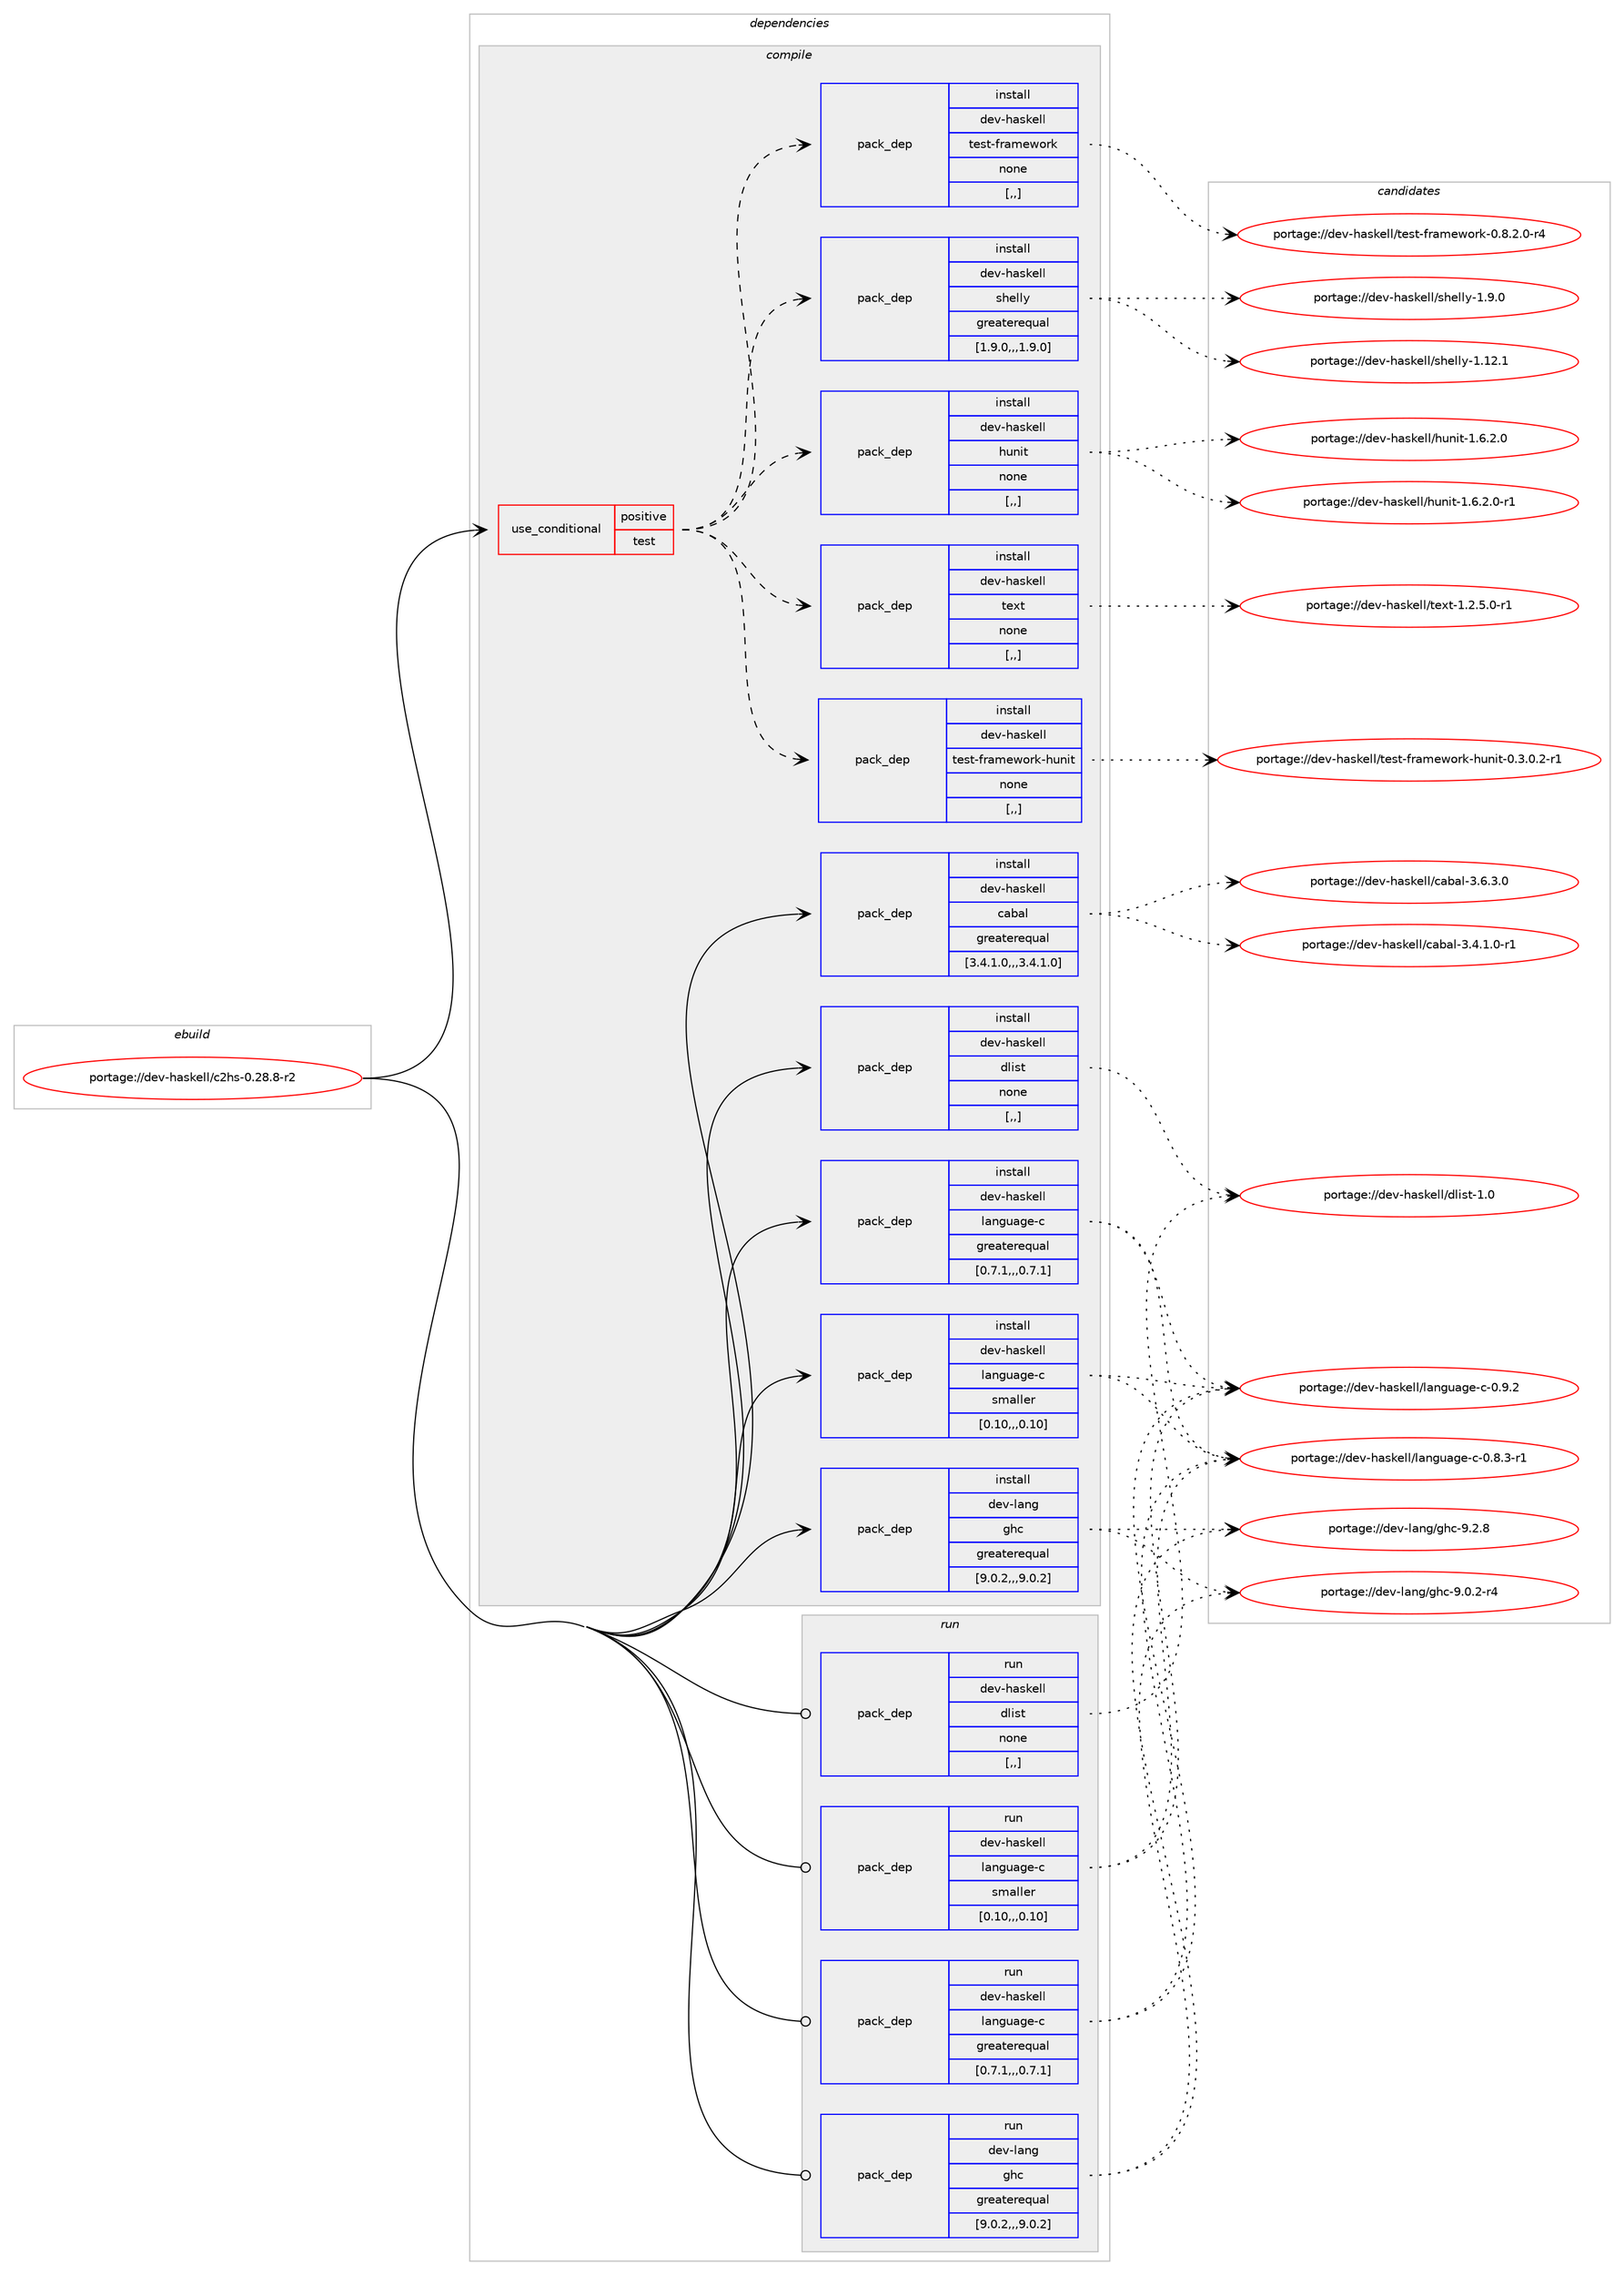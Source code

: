 digraph prolog {

# *************
# Graph options
# *************

newrank=true;
concentrate=true;
compound=true;
graph [rankdir=LR,fontname=Helvetica,fontsize=10,ranksep=1.5];#, ranksep=2.5, nodesep=0.2];
edge  [arrowhead=vee];
node  [fontname=Helvetica,fontsize=10];

# **********
# The ebuild
# **********

subgraph cluster_leftcol {
color=gray;
label=<<i>ebuild</i>>;
id [label="portage://dev-haskell/c2hs-0.28.8-r2", color=red, width=4, href="../dev-haskell/c2hs-0.28.8-r2.svg"];
}

# ****************
# The dependencies
# ****************

subgraph cluster_midcol {
color=gray;
label=<<i>dependencies</i>>;
subgraph cluster_compile {
fillcolor="#eeeeee";
style=filled;
label=<<i>compile</i>>;
subgraph cond20152 {
dependency77707 [label=<<TABLE BORDER="0" CELLBORDER="1" CELLSPACING="0" CELLPADDING="4"><TR><TD ROWSPAN="3" CELLPADDING="10">use_conditional</TD></TR><TR><TD>positive</TD></TR><TR><TD>test</TD></TR></TABLE>>, shape=none, color=red];
subgraph pack56583 {
dependency77708 [label=<<TABLE BORDER="0" CELLBORDER="1" CELLSPACING="0" CELLPADDING="4" WIDTH="220"><TR><TD ROWSPAN="6" CELLPADDING="30">pack_dep</TD></TR><TR><TD WIDTH="110">install</TD></TR><TR><TD>dev-haskell</TD></TR><TR><TD>hunit</TD></TR><TR><TD>none</TD></TR><TR><TD>[,,]</TD></TR></TABLE>>, shape=none, color=blue];
}
dependency77707:e -> dependency77708:w [weight=20,style="dashed",arrowhead="vee"];
subgraph pack56584 {
dependency77709 [label=<<TABLE BORDER="0" CELLBORDER="1" CELLSPACING="0" CELLPADDING="4" WIDTH="220"><TR><TD ROWSPAN="6" CELLPADDING="30">pack_dep</TD></TR><TR><TD WIDTH="110">install</TD></TR><TR><TD>dev-haskell</TD></TR><TR><TD>shelly</TD></TR><TR><TD>greaterequal</TD></TR><TR><TD>[1.9.0,,,1.9.0]</TD></TR></TABLE>>, shape=none, color=blue];
}
dependency77707:e -> dependency77709:w [weight=20,style="dashed",arrowhead="vee"];
subgraph pack56585 {
dependency77710 [label=<<TABLE BORDER="0" CELLBORDER="1" CELLSPACING="0" CELLPADDING="4" WIDTH="220"><TR><TD ROWSPAN="6" CELLPADDING="30">pack_dep</TD></TR><TR><TD WIDTH="110">install</TD></TR><TR><TD>dev-haskell</TD></TR><TR><TD>test-framework</TD></TR><TR><TD>none</TD></TR><TR><TD>[,,]</TD></TR></TABLE>>, shape=none, color=blue];
}
dependency77707:e -> dependency77710:w [weight=20,style="dashed",arrowhead="vee"];
subgraph pack56586 {
dependency77711 [label=<<TABLE BORDER="0" CELLBORDER="1" CELLSPACING="0" CELLPADDING="4" WIDTH="220"><TR><TD ROWSPAN="6" CELLPADDING="30">pack_dep</TD></TR><TR><TD WIDTH="110">install</TD></TR><TR><TD>dev-haskell</TD></TR><TR><TD>test-framework-hunit</TD></TR><TR><TD>none</TD></TR><TR><TD>[,,]</TD></TR></TABLE>>, shape=none, color=blue];
}
dependency77707:e -> dependency77711:w [weight=20,style="dashed",arrowhead="vee"];
subgraph pack56587 {
dependency77712 [label=<<TABLE BORDER="0" CELLBORDER="1" CELLSPACING="0" CELLPADDING="4" WIDTH="220"><TR><TD ROWSPAN="6" CELLPADDING="30">pack_dep</TD></TR><TR><TD WIDTH="110">install</TD></TR><TR><TD>dev-haskell</TD></TR><TR><TD>text</TD></TR><TR><TD>none</TD></TR><TR><TD>[,,]</TD></TR></TABLE>>, shape=none, color=blue];
}
dependency77707:e -> dependency77712:w [weight=20,style="dashed",arrowhead="vee"];
}
id:e -> dependency77707:w [weight=20,style="solid",arrowhead="vee"];
subgraph pack56588 {
dependency77713 [label=<<TABLE BORDER="0" CELLBORDER="1" CELLSPACING="0" CELLPADDING="4" WIDTH="220"><TR><TD ROWSPAN="6" CELLPADDING="30">pack_dep</TD></TR><TR><TD WIDTH="110">install</TD></TR><TR><TD>dev-haskell</TD></TR><TR><TD>cabal</TD></TR><TR><TD>greaterequal</TD></TR><TR><TD>[3.4.1.0,,,3.4.1.0]</TD></TR></TABLE>>, shape=none, color=blue];
}
id:e -> dependency77713:w [weight=20,style="solid",arrowhead="vee"];
subgraph pack56589 {
dependency77714 [label=<<TABLE BORDER="0" CELLBORDER="1" CELLSPACING="0" CELLPADDING="4" WIDTH="220"><TR><TD ROWSPAN="6" CELLPADDING="30">pack_dep</TD></TR><TR><TD WIDTH="110">install</TD></TR><TR><TD>dev-haskell</TD></TR><TR><TD>dlist</TD></TR><TR><TD>none</TD></TR><TR><TD>[,,]</TD></TR></TABLE>>, shape=none, color=blue];
}
id:e -> dependency77714:w [weight=20,style="solid",arrowhead="vee"];
subgraph pack56590 {
dependency77715 [label=<<TABLE BORDER="0" CELLBORDER="1" CELLSPACING="0" CELLPADDING="4" WIDTH="220"><TR><TD ROWSPAN="6" CELLPADDING="30">pack_dep</TD></TR><TR><TD WIDTH="110">install</TD></TR><TR><TD>dev-haskell</TD></TR><TR><TD>language-c</TD></TR><TR><TD>greaterequal</TD></TR><TR><TD>[0.7.1,,,0.7.1]</TD></TR></TABLE>>, shape=none, color=blue];
}
id:e -> dependency77715:w [weight=20,style="solid",arrowhead="vee"];
subgraph pack56591 {
dependency77716 [label=<<TABLE BORDER="0" CELLBORDER="1" CELLSPACING="0" CELLPADDING="4" WIDTH="220"><TR><TD ROWSPAN="6" CELLPADDING="30">pack_dep</TD></TR><TR><TD WIDTH="110">install</TD></TR><TR><TD>dev-haskell</TD></TR><TR><TD>language-c</TD></TR><TR><TD>smaller</TD></TR><TR><TD>[0.10,,,0.10]</TD></TR></TABLE>>, shape=none, color=blue];
}
id:e -> dependency77716:w [weight=20,style="solid",arrowhead="vee"];
subgraph pack56592 {
dependency77717 [label=<<TABLE BORDER="0" CELLBORDER="1" CELLSPACING="0" CELLPADDING="4" WIDTH="220"><TR><TD ROWSPAN="6" CELLPADDING="30">pack_dep</TD></TR><TR><TD WIDTH="110">install</TD></TR><TR><TD>dev-lang</TD></TR><TR><TD>ghc</TD></TR><TR><TD>greaterequal</TD></TR><TR><TD>[9.0.2,,,9.0.2]</TD></TR></TABLE>>, shape=none, color=blue];
}
id:e -> dependency77717:w [weight=20,style="solid",arrowhead="vee"];
}
subgraph cluster_compileandrun {
fillcolor="#eeeeee";
style=filled;
label=<<i>compile and run</i>>;
}
subgraph cluster_run {
fillcolor="#eeeeee";
style=filled;
label=<<i>run</i>>;
subgraph pack56593 {
dependency77718 [label=<<TABLE BORDER="0" CELLBORDER="1" CELLSPACING="0" CELLPADDING="4" WIDTH="220"><TR><TD ROWSPAN="6" CELLPADDING="30">pack_dep</TD></TR><TR><TD WIDTH="110">run</TD></TR><TR><TD>dev-haskell</TD></TR><TR><TD>dlist</TD></TR><TR><TD>none</TD></TR><TR><TD>[,,]</TD></TR></TABLE>>, shape=none, color=blue];
}
id:e -> dependency77718:w [weight=20,style="solid",arrowhead="odot"];
subgraph pack56594 {
dependency77719 [label=<<TABLE BORDER="0" CELLBORDER="1" CELLSPACING="0" CELLPADDING="4" WIDTH="220"><TR><TD ROWSPAN="6" CELLPADDING="30">pack_dep</TD></TR><TR><TD WIDTH="110">run</TD></TR><TR><TD>dev-haskell</TD></TR><TR><TD>language-c</TD></TR><TR><TD>greaterequal</TD></TR><TR><TD>[0.7.1,,,0.7.1]</TD></TR></TABLE>>, shape=none, color=blue];
}
id:e -> dependency77719:w [weight=20,style="solid",arrowhead="odot"];
subgraph pack56595 {
dependency77720 [label=<<TABLE BORDER="0" CELLBORDER="1" CELLSPACING="0" CELLPADDING="4" WIDTH="220"><TR><TD ROWSPAN="6" CELLPADDING="30">pack_dep</TD></TR><TR><TD WIDTH="110">run</TD></TR><TR><TD>dev-haskell</TD></TR><TR><TD>language-c</TD></TR><TR><TD>smaller</TD></TR><TR><TD>[0.10,,,0.10]</TD></TR></TABLE>>, shape=none, color=blue];
}
id:e -> dependency77720:w [weight=20,style="solid",arrowhead="odot"];
subgraph pack56596 {
dependency77721 [label=<<TABLE BORDER="0" CELLBORDER="1" CELLSPACING="0" CELLPADDING="4" WIDTH="220"><TR><TD ROWSPAN="6" CELLPADDING="30">pack_dep</TD></TR><TR><TD WIDTH="110">run</TD></TR><TR><TD>dev-lang</TD></TR><TR><TD>ghc</TD></TR><TR><TD>greaterequal</TD></TR><TR><TD>[9.0.2,,,9.0.2]</TD></TR></TABLE>>, shape=none, color=blue];
}
id:e -> dependency77721:w [weight=20,style="solid",arrowhead="odot"];
}
}

# **************
# The candidates
# **************

subgraph cluster_choices {
rank=same;
color=gray;
label=<<i>candidates</i>>;

subgraph choice56583 {
color=black;
nodesep=1;
choice10010111845104971151071011081084710411711010511645494654465046484511449 [label="portage://dev-haskell/hunit-1.6.2.0-r1", color=red, width=4,href="../dev-haskell/hunit-1.6.2.0-r1.svg"];
choice1001011184510497115107101108108471041171101051164549465446504648 [label="portage://dev-haskell/hunit-1.6.2.0", color=red, width=4,href="../dev-haskell/hunit-1.6.2.0.svg"];
dependency77708:e -> choice10010111845104971151071011081084710411711010511645494654465046484511449:w [style=dotted,weight="100"];
dependency77708:e -> choice1001011184510497115107101108108471041171101051164549465446504648:w [style=dotted,weight="100"];
}
subgraph choice56584 {
color=black;
nodesep=1;
choice10010111845104971151071011081084711510410110810812145494649504649 [label="portage://dev-haskell/shelly-1.12.1", color=red, width=4,href="../dev-haskell/shelly-1.12.1.svg"];
choice100101118451049711510710110810847115104101108108121454946574648 [label="portage://dev-haskell/shelly-1.9.0", color=red, width=4,href="../dev-haskell/shelly-1.9.0.svg"];
dependency77709:e -> choice10010111845104971151071011081084711510410110810812145494649504649:w [style=dotted,weight="100"];
dependency77709:e -> choice100101118451049711510710110810847115104101108108121454946574648:w [style=dotted,weight="100"];
}
subgraph choice56585 {
color=black;
nodesep=1;
choice100101118451049711510710110810847116101115116451021149710910111911111410745484656465046484511452 [label="portage://dev-haskell/test-framework-0.8.2.0-r4", color=red, width=4,href="../dev-haskell/test-framework-0.8.2.0-r4.svg"];
dependency77710:e -> choice100101118451049711510710110810847116101115116451021149710910111911111410745484656465046484511452:w [style=dotted,weight="100"];
}
subgraph choice56586 {
color=black;
nodesep=1;
choice10010111845104971151071011081084711610111511645102114971091011191111141074510411711010511645484651464846504511449 [label="portage://dev-haskell/test-framework-hunit-0.3.0.2-r1", color=red, width=4,href="../dev-haskell/test-framework-hunit-0.3.0.2-r1.svg"];
dependency77711:e -> choice10010111845104971151071011081084711610111511645102114971091011191111141074510411711010511645484651464846504511449:w [style=dotted,weight="100"];
}
subgraph choice56587 {
color=black;
nodesep=1;
choice10010111845104971151071011081084711610112011645494650465346484511449 [label="portage://dev-haskell/text-1.2.5.0-r1", color=red, width=4,href="../dev-haskell/text-1.2.5.0-r1.svg"];
dependency77712:e -> choice10010111845104971151071011081084711610112011645494650465346484511449:w [style=dotted,weight="100"];
}
subgraph choice56588 {
color=black;
nodesep=1;
choice100101118451049711510710110810847999798971084551465446514648 [label="portage://dev-haskell/cabal-3.6.3.0", color=red, width=4,href="../dev-haskell/cabal-3.6.3.0.svg"];
choice1001011184510497115107101108108479997989710845514652464946484511449 [label="portage://dev-haskell/cabal-3.4.1.0-r1", color=red, width=4,href="../dev-haskell/cabal-3.4.1.0-r1.svg"];
dependency77713:e -> choice100101118451049711510710110810847999798971084551465446514648:w [style=dotted,weight="100"];
dependency77713:e -> choice1001011184510497115107101108108479997989710845514652464946484511449:w [style=dotted,weight="100"];
}
subgraph choice56589 {
color=black;
nodesep=1;
choice10010111845104971151071011081084710010810511511645494648 [label="portage://dev-haskell/dlist-1.0", color=red, width=4,href="../dev-haskell/dlist-1.0.svg"];
dependency77714:e -> choice10010111845104971151071011081084710010810511511645494648:w [style=dotted,weight="100"];
}
subgraph choice56590 {
color=black;
nodesep=1;
choice10010111845104971151071011081084710897110103117971031014599454846574650 [label="portage://dev-haskell/language-c-0.9.2", color=red, width=4,href="../dev-haskell/language-c-0.9.2.svg"];
choice100101118451049711510710110810847108971101031179710310145994548465646514511449 [label="portage://dev-haskell/language-c-0.8.3-r1", color=red, width=4,href="../dev-haskell/language-c-0.8.3-r1.svg"];
dependency77715:e -> choice10010111845104971151071011081084710897110103117971031014599454846574650:w [style=dotted,weight="100"];
dependency77715:e -> choice100101118451049711510710110810847108971101031179710310145994548465646514511449:w [style=dotted,weight="100"];
}
subgraph choice56591 {
color=black;
nodesep=1;
choice10010111845104971151071011081084710897110103117971031014599454846574650 [label="portage://dev-haskell/language-c-0.9.2", color=red, width=4,href="../dev-haskell/language-c-0.9.2.svg"];
choice100101118451049711510710110810847108971101031179710310145994548465646514511449 [label="portage://dev-haskell/language-c-0.8.3-r1", color=red, width=4,href="../dev-haskell/language-c-0.8.3-r1.svg"];
dependency77716:e -> choice10010111845104971151071011081084710897110103117971031014599454846574650:w [style=dotted,weight="100"];
dependency77716:e -> choice100101118451049711510710110810847108971101031179710310145994548465646514511449:w [style=dotted,weight="100"];
}
subgraph choice56592 {
color=black;
nodesep=1;
choice10010111845108971101034710310499455746504656 [label="portage://dev-lang/ghc-9.2.8", color=red, width=4,href="../dev-lang/ghc-9.2.8.svg"];
choice100101118451089711010347103104994557464846504511452 [label="portage://dev-lang/ghc-9.0.2-r4", color=red, width=4,href="../dev-lang/ghc-9.0.2-r4.svg"];
dependency77717:e -> choice10010111845108971101034710310499455746504656:w [style=dotted,weight="100"];
dependency77717:e -> choice100101118451089711010347103104994557464846504511452:w [style=dotted,weight="100"];
}
subgraph choice56593 {
color=black;
nodesep=1;
choice10010111845104971151071011081084710010810511511645494648 [label="portage://dev-haskell/dlist-1.0", color=red, width=4,href="../dev-haskell/dlist-1.0.svg"];
dependency77718:e -> choice10010111845104971151071011081084710010810511511645494648:w [style=dotted,weight="100"];
}
subgraph choice56594 {
color=black;
nodesep=1;
choice10010111845104971151071011081084710897110103117971031014599454846574650 [label="portage://dev-haskell/language-c-0.9.2", color=red, width=4,href="../dev-haskell/language-c-0.9.2.svg"];
choice100101118451049711510710110810847108971101031179710310145994548465646514511449 [label="portage://dev-haskell/language-c-0.8.3-r1", color=red, width=4,href="../dev-haskell/language-c-0.8.3-r1.svg"];
dependency77719:e -> choice10010111845104971151071011081084710897110103117971031014599454846574650:w [style=dotted,weight="100"];
dependency77719:e -> choice100101118451049711510710110810847108971101031179710310145994548465646514511449:w [style=dotted,weight="100"];
}
subgraph choice56595 {
color=black;
nodesep=1;
choice10010111845104971151071011081084710897110103117971031014599454846574650 [label="portage://dev-haskell/language-c-0.9.2", color=red, width=4,href="../dev-haskell/language-c-0.9.2.svg"];
choice100101118451049711510710110810847108971101031179710310145994548465646514511449 [label="portage://dev-haskell/language-c-0.8.3-r1", color=red, width=4,href="../dev-haskell/language-c-0.8.3-r1.svg"];
dependency77720:e -> choice10010111845104971151071011081084710897110103117971031014599454846574650:w [style=dotted,weight="100"];
dependency77720:e -> choice100101118451049711510710110810847108971101031179710310145994548465646514511449:w [style=dotted,weight="100"];
}
subgraph choice56596 {
color=black;
nodesep=1;
choice10010111845108971101034710310499455746504656 [label="portage://dev-lang/ghc-9.2.8", color=red, width=4,href="../dev-lang/ghc-9.2.8.svg"];
choice100101118451089711010347103104994557464846504511452 [label="portage://dev-lang/ghc-9.0.2-r4", color=red, width=4,href="../dev-lang/ghc-9.0.2-r4.svg"];
dependency77721:e -> choice10010111845108971101034710310499455746504656:w [style=dotted,weight="100"];
dependency77721:e -> choice100101118451089711010347103104994557464846504511452:w [style=dotted,weight="100"];
}
}

}
